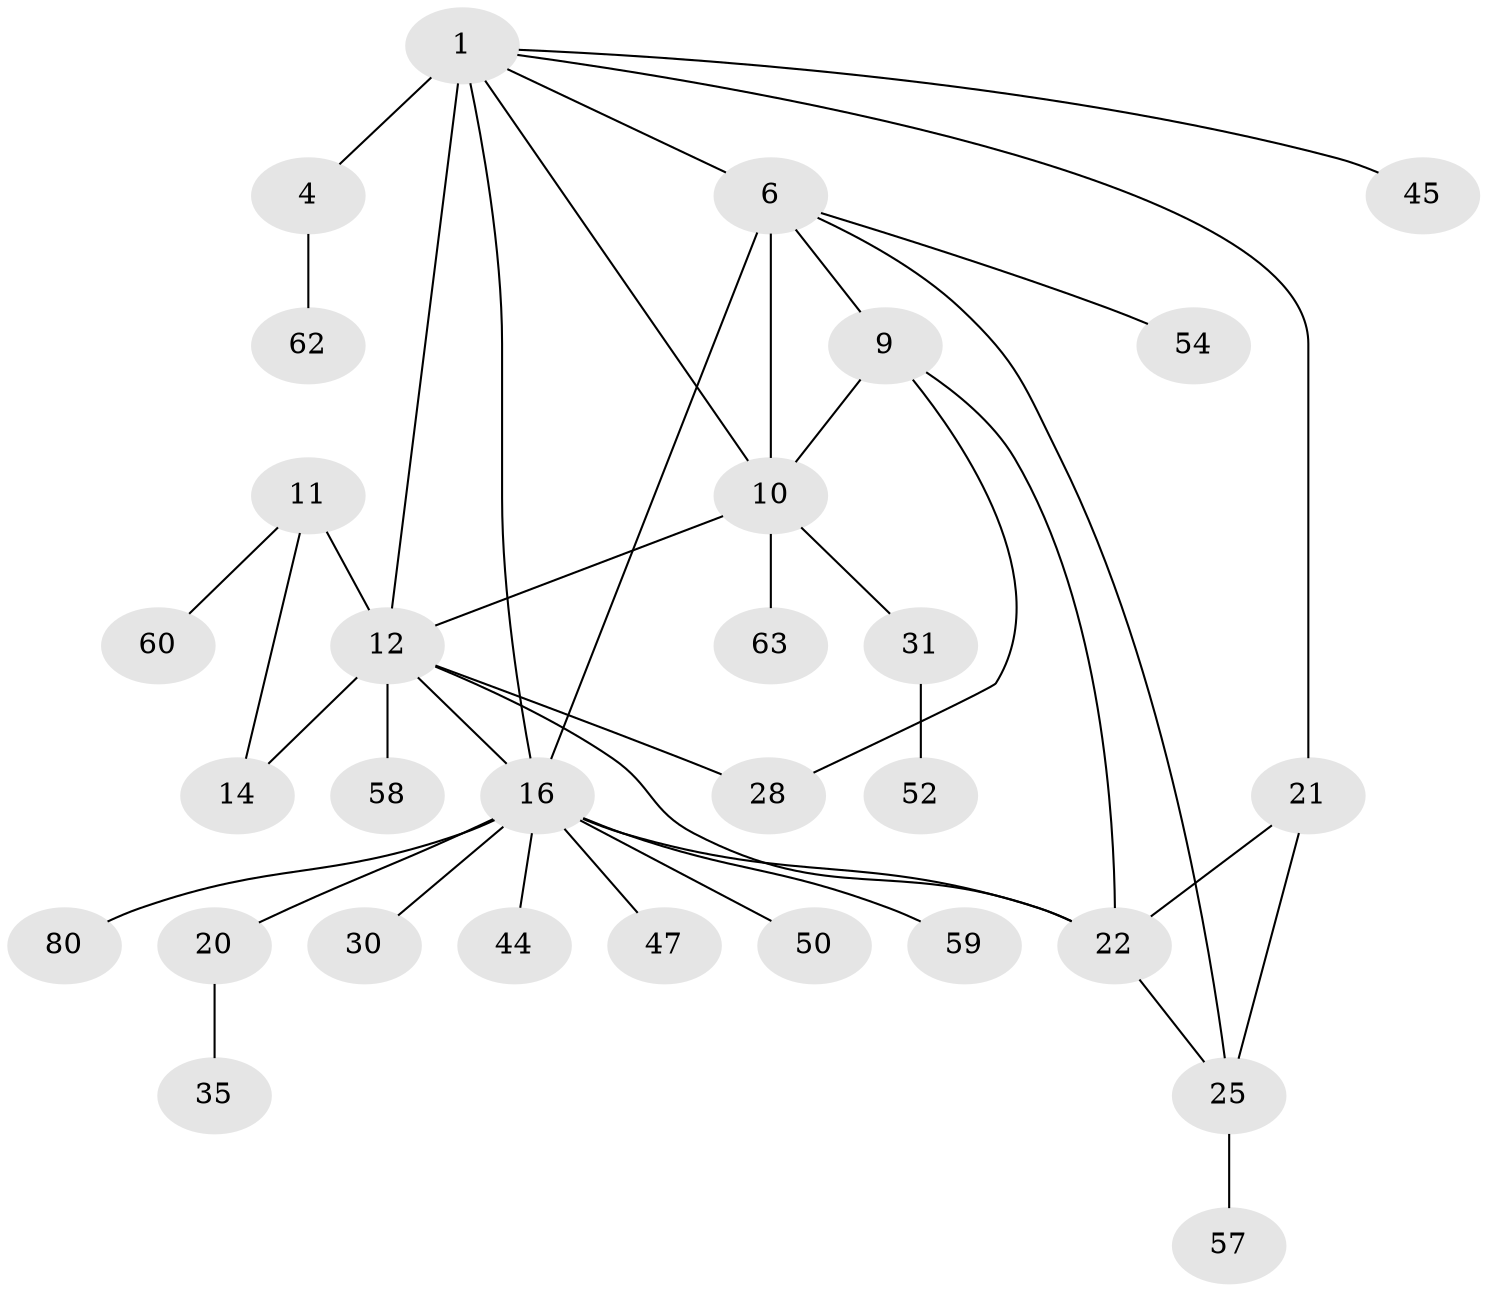 // original degree distribution, {8: 0.0196078431372549, 9: 0.049019607843137254, 6: 0.049019607843137254, 10: 0.049019607843137254, 4: 0.0392156862745098, 12: 0.00980392156862745, 7: 0.0196078431372549, 5: 0.0196078431372549, 2: 0.10784313725490197, 1: 0.6078431372549019, 3: 0.029411764705882353}
// Generated by graph-tools (version 1.1) at 2025/19/03/04/25 18:19:45]
// undirected, 30 vertices, 41 edges
graph export_dot {
graph [start="1"]
  node [color=gray90,style=filled];
  1 [super="+3+37+66+83+2"];
  4 [super="+55+74+75+77+92"];
  6 [super="+7+8"];
  9 [super="+51+41+65+94+56"];
  10;
  11 [super="+15+34+64"];
  12 [super="+33+71+86+99+13"];
  14 [super="+43+81+93"];
  16 [super="+18+17"];
  20 [super="+78+84"];
  21 [super="+23+40+82+88+26+32"];
  22 [super="+24+90+97+98"];
  25 [super="+49+68+95"];
  28;
  30;
  31 [super="+73+36"];
  35;
  44;
  45;
  47;
  50;
  52;
  54;
  57 [super="+101"];
  58;
  59;
  60;
  62 [super="+87"];
  63;
  80;
  1 -- 4 [weight=4];
  1 -- 21;
  1 -- 6;
  1 -- 45;
  1 -- 16;
  1 -- 10;
  1 -- 12;
  4 -- 62;
  6 -- 9 [weight=3];
  6 -- 10 [weight=3];
  6 -- 16 [weight=2];
  6 -- 54;
  6 -- 25;
  9 -- 10;
  9 -- 28;
  9 -- 22;
  10 -- 31;
  10 -- 63;
  10 -- 12;
  11 -- 12 [weight=4];
  11 -- 14 [weight=2];
  11 -- 60;
  12 -- 14 [weight=2];
  12 -- 22;
  12 -- 58;
  12 -- 28;
  12 -- 16;
  16 -- 20 [weight=4];
  16 -- 50;
  16 -- 30;
  16 -- 44;
  16 -- 47;
  16 -- 80;
  16 -- 22;
  16 -- 59;
  20 -- 35;
  21 -- 22 [weight=4];
  21 -- 25 [weight=2];
  22 -- 25 [weight=2];
  25 -- 57;
  31 -- 52;
}
